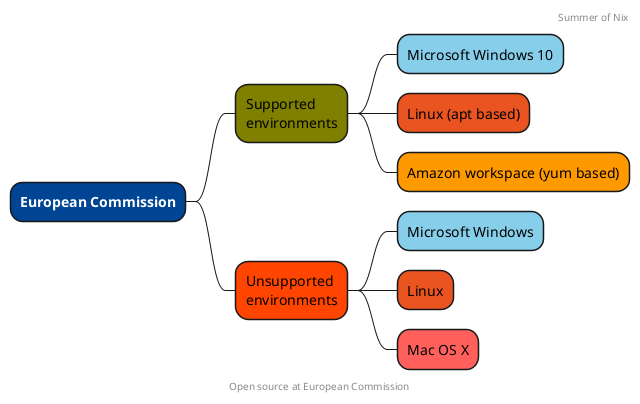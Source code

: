 @startmindmap

header
Summer of Nix
endheader

center footer Open source at European Commission

<style>
mindmapDiagram {
  .ec {
    BackgroundColor #004494
    FontColor #ffffff
    FontStyle bold
  }
  .type {
    BackgroundColor #DarkGray
  }
  .windows {
    BackgroundColor #Skyblue
  }
  .linux {
    BackgroundColor #E95420
  }
  .aws {
    BackgroundColor #ff9900
  }
  .mac {
    BackgroundColor #ff605c
  }
  .supported {
    BackgroundColor #Olive
  }
  .unsupported {
    BackgroundColor #OrangeRed
  }
}
</style>

* European Commission<<ec>>
**:Supported
environments<<supported>>;
*** Microsoft Windows 10<<windows>>
*** Linux (apt based)<<linux>>
*** Amazon workspace (yum based)<<aws>>
**:Unsupported
environments<<unsupported>>;
*** Microsoft Windows<<windows>>
*** Linux<<linux>>
*** Mac OS X<<mac>>

@endmindmap

